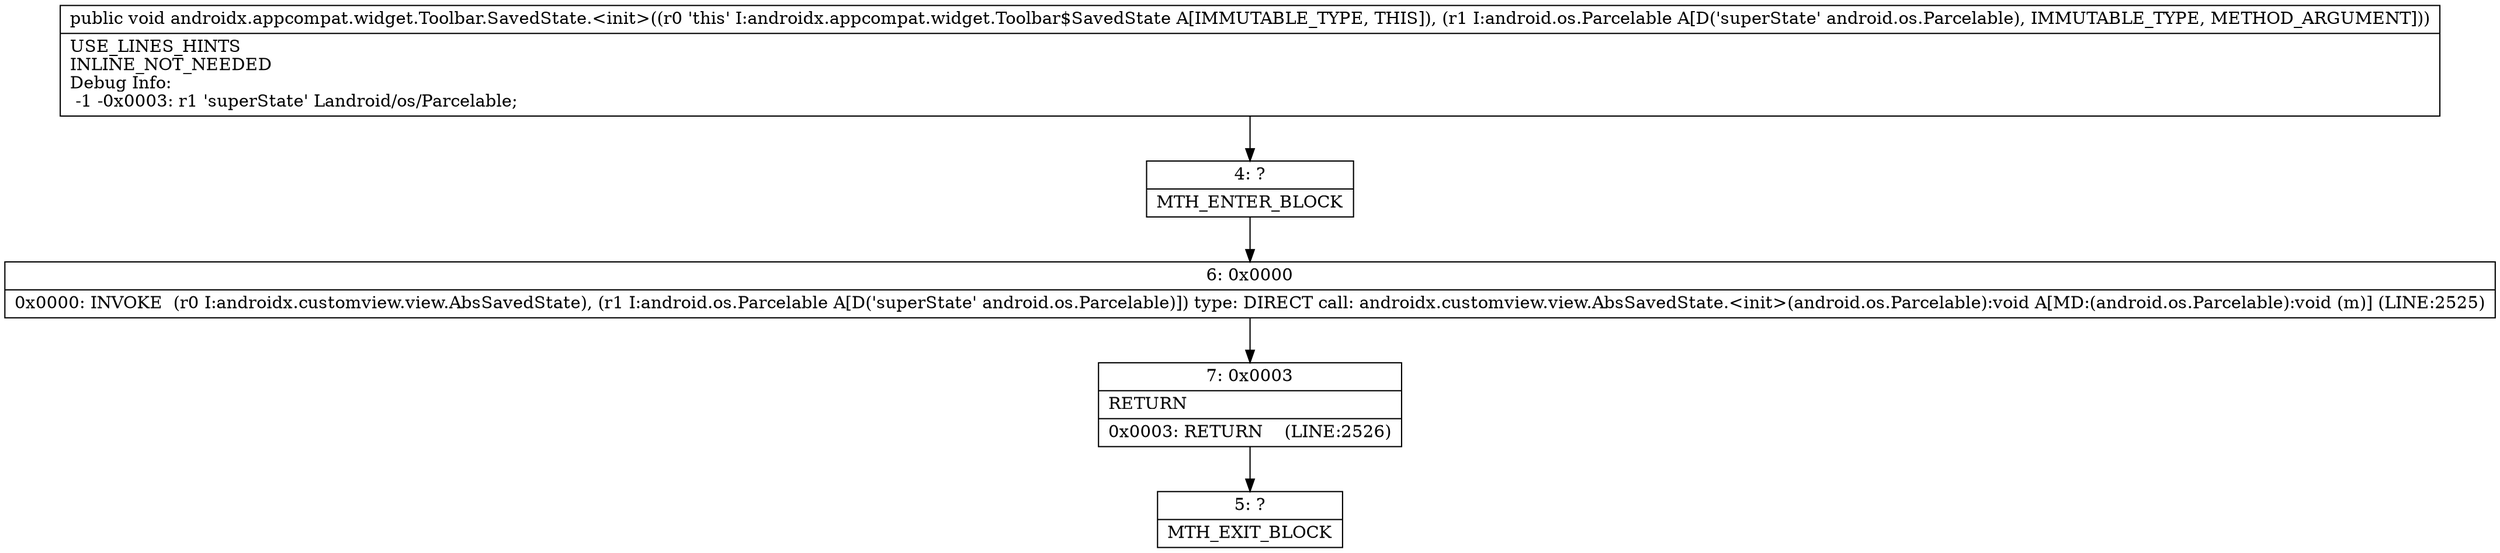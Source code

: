 digraph "CFG forandroidx.appcompat.widget.Toolbar.SavedState.\<init\>(Landroid\/os\/Parcelable;)V" {
Node_4 [shape=record,label="{4\:\ ?|MTH_ENTER_BLOCK\l}"];
Node_6 [shape=record,label="{6\:\ 0x0000|0x0000: INVOKE  (r0 I:androidx.customview.view.AbsSavedState), (r1 I:android.os.Parcelable A[D('superState' android.os.Parcelable)]) type: DIRECT call: androidx.customview.view.AbsSavedState.\<init\>(android.os.Parcelable):void A[MD:(android.os.Parcelable):void (m)] (LINE:2525)\l}"];
Node_7 [shape=record,label="{7\:\ 0x0003|RETURN\l|0x0003: RETURN    (LINE:2526)\l}"];
Node_5 [shape=record,label="{5\:\ ?|MTH_EXIT_BLOCK\l}"];
MethodNode[shape=record,label="{public void androidx.appcompat.widget.Toolbar.SavedState.\<init\>((r0 'this' I:androidx.appcompat.widget.Toolbar$SavedState A[IMMUTABLE_TYPE, THIS]), (r1 I:android.os.Parcelable A[D('superState' android.os.Parcelable), IMMUTABLE_TYPE, METHOD_ARGUMENT]))  | USE_LINES_HINTS\lINLINE_NOT_NEEDED\lDebug Info:\l  \-1 \-0x0003: r1 'superState' Landroid\/os\/Parcelable;\l}"];
MethodNode -> Node_4;Node_4 -> Node_6;
Node_6 -> Node_7;
Node_7 -> Node_5;
}

